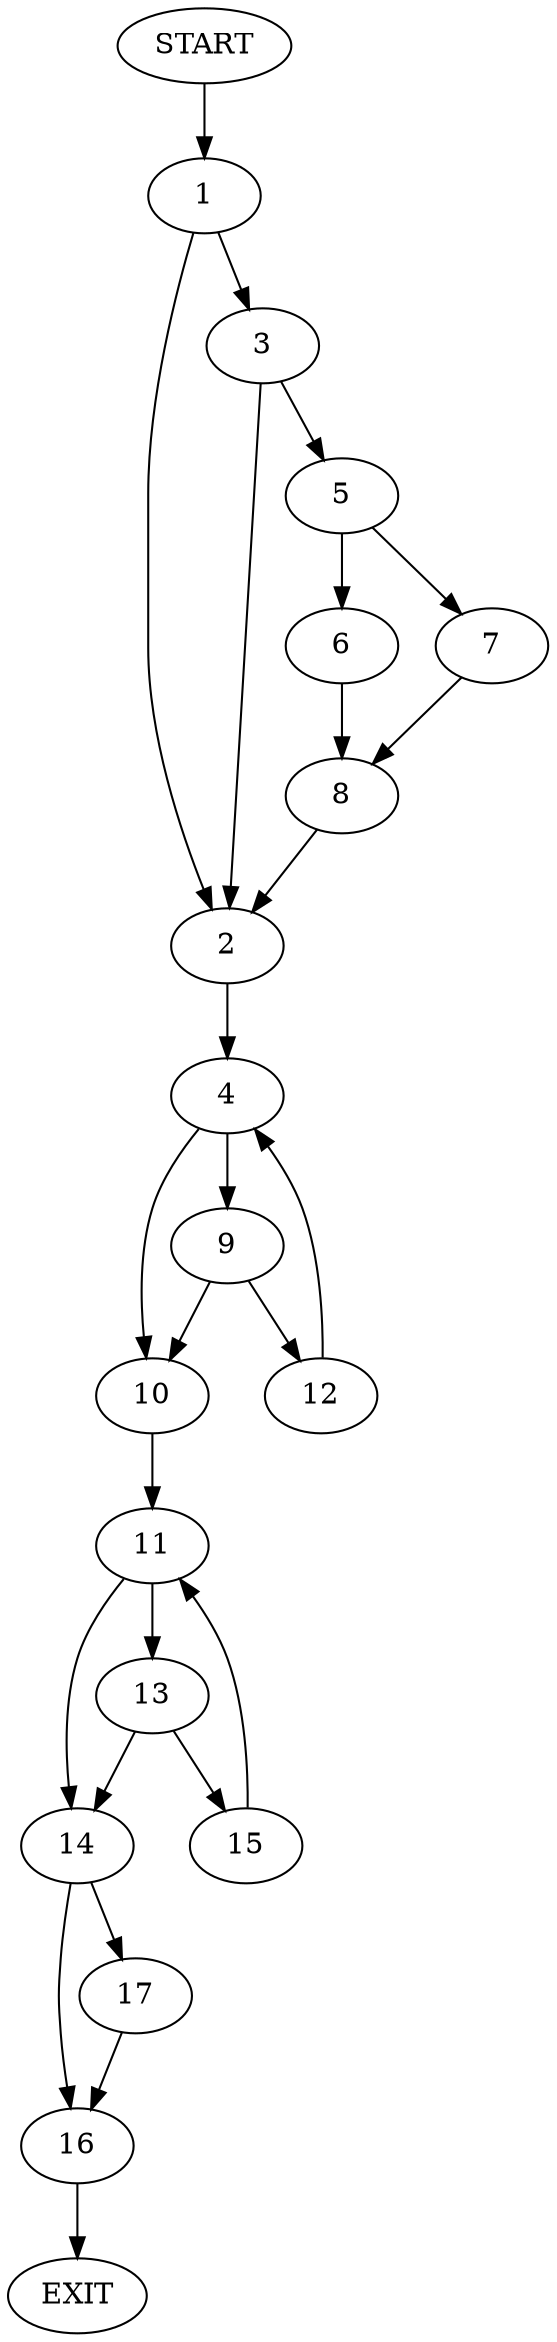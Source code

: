 digraph {
0 [label="START"]
18 [label="EXIT"]
0 -> 1
1 -> 2
1 -> 3
2 -> 4
3 -> 2
3 -> 5
5 -> 6
5 -> 7
7 -> 8
6 -> 8
8 -> 2
4 -> 9
4 -> 10
10 -> 11
9 -> 12
9 -> 10
12 -> 4
11 -> 13
11 -> 14
13 -> 14
13 -> 15
14 -> 16
14 -> 17
15 -> 11
16 -> 18
17 -> 16
}
